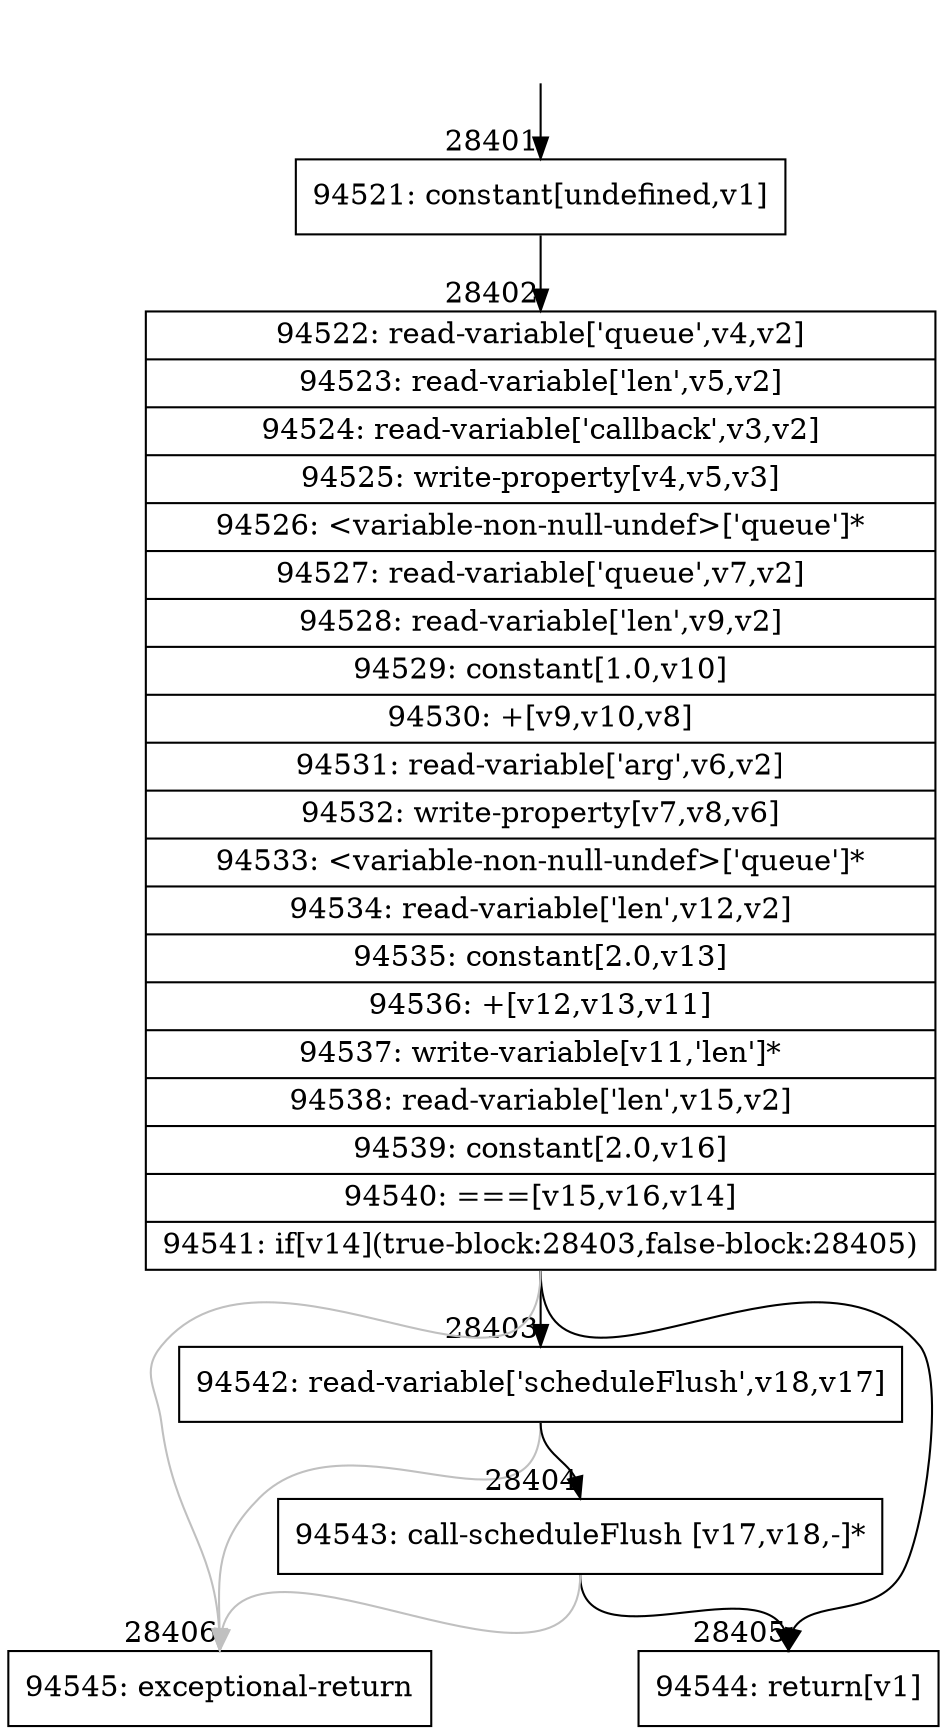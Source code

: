 digraph {
rankdir="TD"
BB_entry2492[shape=none,label=""];
BB_entry2492 -> BB28401 [tailport=s, headport=n, headlabel="    28401"]
BB28401 [shape=record label="{94521: constant[undefined,v1]}" ] 
BB28401 -> BB28402 [tailport=s, headport=n, headlabel="      28402"]
BB28402 [shape=record label="{94522: read-variable['queue',v4,v2]|94523: read-variable['len',v5,v2]|94524: read-variable['callback',v3,v2]|94525: write-property[v4,v5,v3]|94526: \<variable-non-null-undef\>['queue']*|94527: read-variable['queue',v7,v2]|94528: read-variable['len',v9,v2]|94529: constant[1.0,v10]|94530: +[v9,v10,v8]|94531: read-variable['arg',v6,v2]|94532: write-property[v7,v8,v6]|94533: \<variable-non-null-undef\>['queue']*|94534: read-variable['len',v12,v2]|94535: constant[2.0,v13]|94536: +[v12,v13,v11]|94537: write-variable[v11,'len']*|94538: read-variable['len',v15,v2]|94539: constant[2.0,v16]|94540: ===[v15,v16,v14]|94541: if[v14](true-block:28403,false-block:28405)}" ] 
BB28402 -> BB28403 [tailport=s, headport=n, headlabel="      28403"]
BB28402 -> BB28405 [tailport=s, headport=n, headlabel="      28405"]
BB28402 -> BB28406 [tailport=s, headport=n, color=gray, headlabel="      28406"]
BB28403 [shape=record label="{94542: read-variable['scheduleFlush',v18,v17]}" ] 
BB28403 -> BB28404 [tailport=s, headport=n, headlabel="      28404"]
BB28403 -> BB28406 [tailport=s, headport=n, color=gray]
BB28404 [shape=record label="{94543: call-scheduleFlush [v17,v18,-]*}" ] 
BB28404 -> BB28405 [tailport=s, headport=n]
BB28404 -> BB28406 [tailport=s, headport=n, color=gray]
BB28405 [shape=record label="{94544: return[v1]}" ] 
BB28406 [shape=record label="{94545: exceptional-return}" ] 
//#$~ 50720
}
